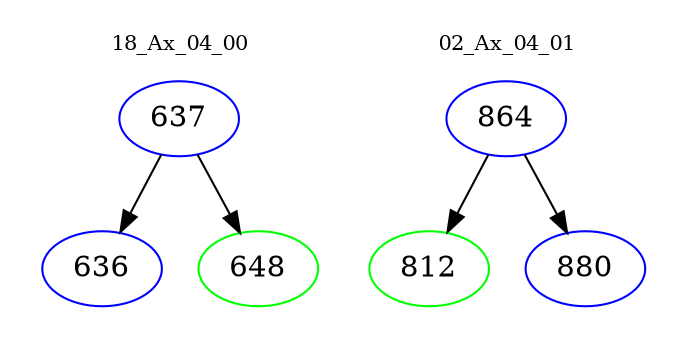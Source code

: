 digraph{
subgraph cluster_0 {
color = white
label = "18_Ax_04_00";
fontsize=10;
T0_637 [label="637", color="blue"]
T0_637 -> T0_636 [color="black"]
T0_636 [label="636", color="blue"]
T0_637 -> T0_648 [color="black"]
T0_648 [label="648", color="green"]
}
subgraph cluster_1 {
color = white
label = "02_Ax_04_01";
fontsize=10;
T1_864 [label="864", color="blue"]
T1_864 -> T1_812 [color="black"]
T1_812 [label="812", color="green"]
T1_864 -> T1_880 [color="black"]
T1_880 [label="880", color="blue"]
}
}
